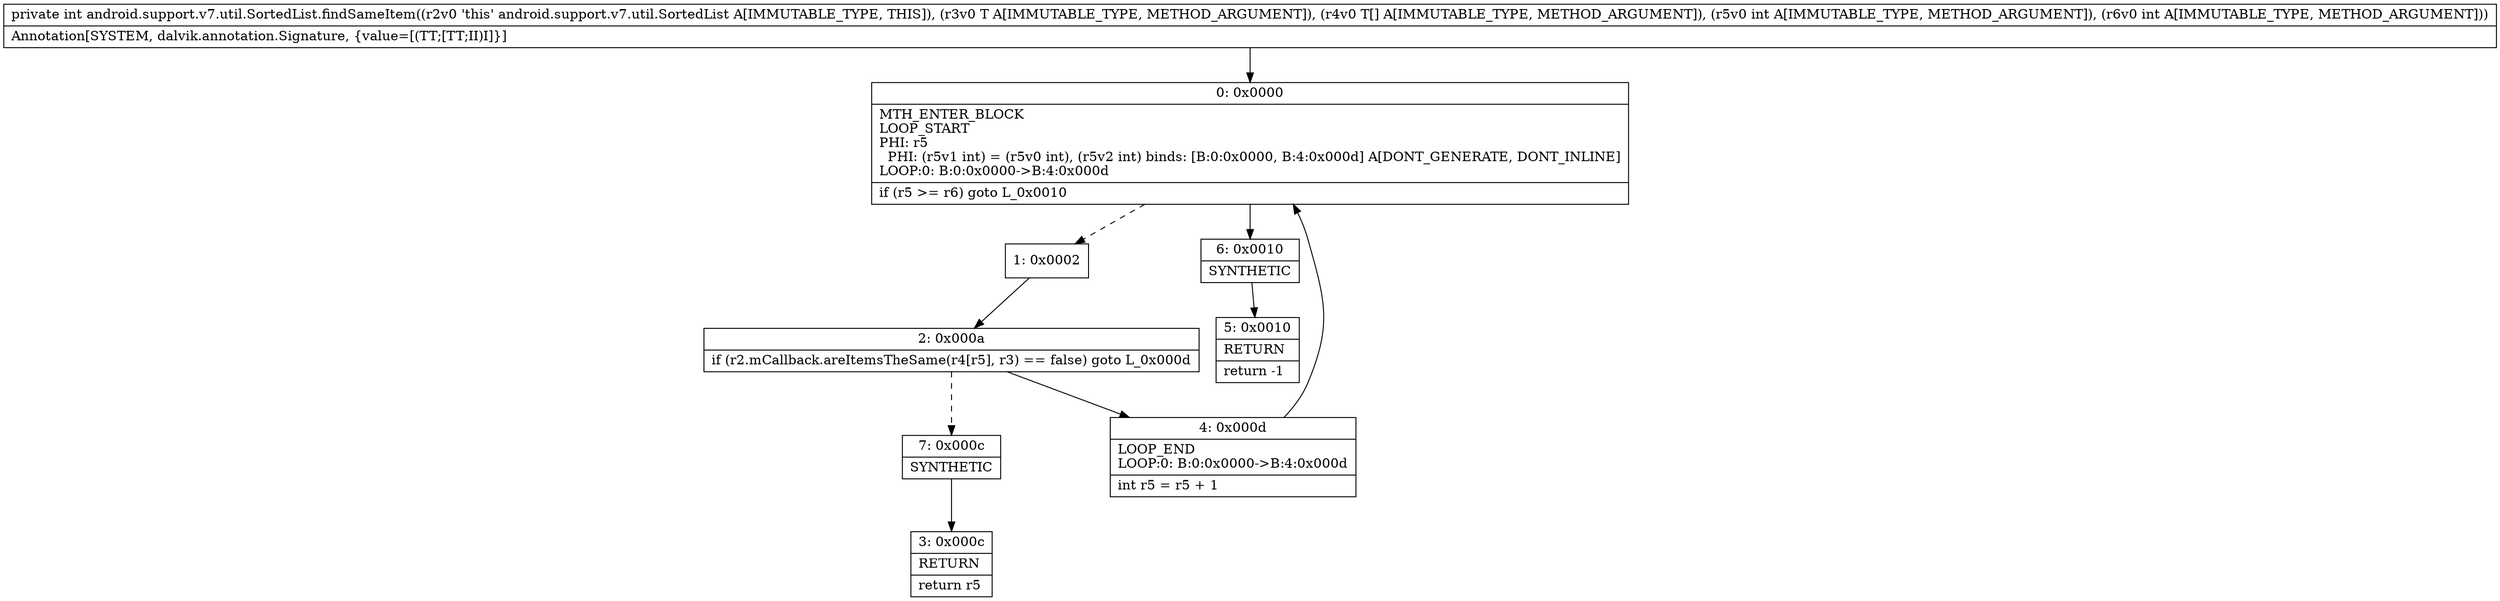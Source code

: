 digraph "CFG forandroid.support.v7.util.SortedList.findSameItem(Ljava\/lang\/Object;[Ljava\/lang\/Object;II)I" {
Node_0 [shape=record,label="{0\:\ 0x0000|MTH_ENTER_BLOCK\lLOOP_START\lPHI: r5 \l  PHI: (r5v1 int) = (r5v0 int), (r5v2 int) binds: [B:0:0x0000, B:4:0x000d] A[DONT_GENERATE, DONT_INLINE]\lLOOP:0: B:0:0x0000\-\>B:4:0x000d\l|if (r5 \>= r6) goto L_0x0010\l}"];
Node_1 [shape=record,label="{1\:\ 0x0002}"];
Node_2 [shape=record,label="{2\:\ 0x000a|if (r2.mCallback.areItemsTheSame(r4[r5], r3) == false) goto L_0x000d\l}"];
Node_3 [shape=record,label="{3\:\ 0x000c|RETURN\l|return r5\l}"];
Node_4 [shape=record,label="{4\:\ 0x000d|LOOP_END\lLOOP:0: B:0:0x0000\-\>B:4:0x000d\l|int r5 = r5 + 1\l}"];
Node_5 [shape=record,label="{5\:\ 0x0010|RETURN\l|return \-1\l}"];
Node_6 [shape=record,label="{6\:\ 0x0010|SYNTHETIC\l}"];
Node_7 [shape=record,label="{7\:\ 0x000c|SYNTHETIC\l}"];
MethodNode[shape=record,label="{private int android.support.v7.util.SortedList.findSameItem((r2v0 'this' android.support.v7.util.SortedList A[IMMUTABLE_TYPE, THIS]), (r3v0 T A[IMMUTABLE_TYPE, METHOD_ARGUMENT]), (r4v0 T[] A[IMMUTABLE_TYPE, METHOD_ARGUMENT]), (r5v0 int A[IMMUTABLE_TYPE, METHOD_ARGUMENT]), (r6v0 int A[IMMUTABLE_TYPE, METHOD_ARGUMENT]))  | Annotation[SYSTEM, dalvik.annotation.Signature, \{value=[(TT;[TT;II)I]\}]\l}"];
MethodNode -> Node_0;
Node_0 -> Node_1[style=dashed];
Node_0 -> Node_6;
Node_1 -> Node_2;
Node_2 -> Node_4;
Node_2 -> Node_7[style=dashed];
Node_4 -> Node_0;
Node_6 -> Node_5;
Node_7 -> Node_3;
}

